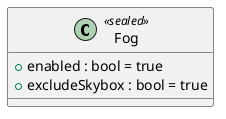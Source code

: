 @startuml
class Fog <<sealed>> {
    + enabled : bool = true
    + excludeSkybox : bool = true
}
@enduml

